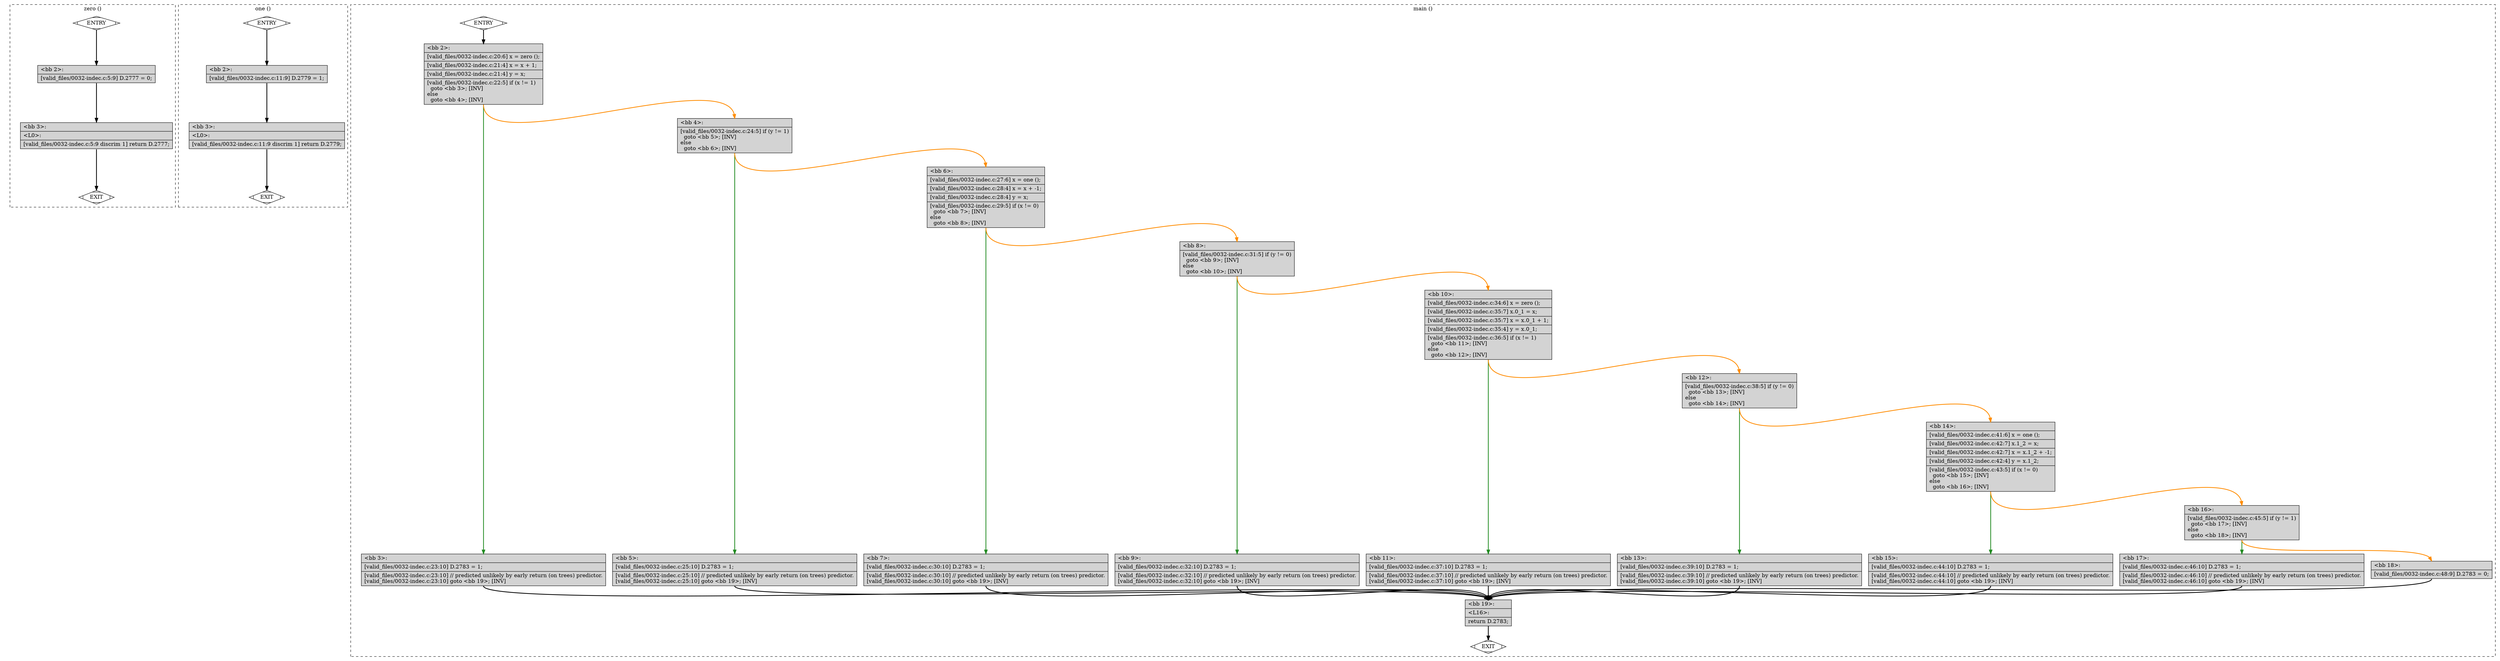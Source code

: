 digraph "a-0032-indec.c.015t.cfg" {
overlap=false;
subgraph "cluster_zero" {
	style="dashed";
	color="black";
	label="zero ()";
	fn_0_basic_block_0 [shape=Mdiamond,style=filled,fillcolor=white,label="ENTRY"];

	fn_0_basic_block_1 [shape=Mdiamond,style=filled,fillcolor=white,label="EXIT"];

	fn_0_basic_block_2 [shape=record,style=filled,fillcolor=lightgrey,label="{\<bb\ 2\>:\l\
|[valid_files/0032-indec.c:5:9]\ D.2777\ =\ 0;\l\
}"];

	fn_0_basic_block_3 [shape=record,style=filled,fillcolor=lightgrey,label="{\<bb\ 3\>:\l\
|\<L0\>:\l\
|[valid_files/0032-indec.c:5:9\ discrim\ 1]\ return\ D.2777;\l\
}"];

	fn_0_basic_block_0:s -> fn_0_basic_block_2:n [style="solid,bold",color=black,weight=100,constraint=true];
	fn_0_basic_block_2:s -> fn_0_basic_block_3:n [style="solid,bold",color=black,weight=100,constraint=true];
	fn_0_basic_block_3:s -> fn_0_basic_block_1:n [style="solid,bold",color=black,weight=10,constraint=true];
	fn_0_basic_block_0:s -> fn_0_basic_block_1:n [style="invis",constraint=true];
}
subgraph "cluster_one" {
	style="dashed";
	color="black";
	label="one ()";
	fn_1_basic_block_0 [shape=Mdiamond,style=filled,fillcolor=white,label="ENTRY"];

	fn_1_basic_block_1 [shape=Mdiamond,style=filled,fillcolor=white,label="EXIT"];

	fn_1_basic_block_2 [shape=record,style=filled,fillcolor=lightgrey,label="{\<bb\ 2\>:\l\
|[valid_files/0032-indec.c:11:9]\ D.2779\ =\ 1;\l\
}"];

	fn_1_basic_block_3 [shape=record,style=filled,fillcolor=lightgrey,label="{\<bb\ 3\>:\l\
|\<L0\>:\l\
|[valid_files/0032-indec.c:11:9\ discrim\ 1]\ return\ D.2779;\l\
}"];

	fn_1_basic_block_0:s -> fn_1_basic_block_2:n [style="solid,bold",color=black,weight=100,constraint=true];
	fn_1_basic_block_2:s -> fn_1_basic_block_3:n [style="solid,bold",color=black,weight=100,constraint=true];
	fn_1_basic_block_3:s -> fn_1_basic_block_1:n [style="solid,bold",color=black,weight=10,constraint=true];
	fn_1_basic_block_0:s -> fn_1_basic_block_1:n [style="invis",constraint=true];
}
subgraph "cluster_main" {
	style="dashed";
	color="black";
	label="main ()";
	fn_2_basic_block_0 [shape=Mdiamond,style=filled,fillcolor=white,label="ENTRY"];

	fn_2_basic_block_1 [shape=Mdiamond,style=filled,fillcolor=white,label="EXIT"];

	fn_2_basic_block_2 [shape=record,style=filled,fillcolor=lightgrey,label="{\<bb\ 2\>:\l\
|[valid_files/0032-indec.c:20:6]\ x\ =\ zero\ ();\l\
|[valid_files/0032-indec.c:21:4]\ x\ =\ x\ +\ 1;\l\
|[valid_files/0032-indec.c:21:4]\ y\ =\ x;\l\
|[valid_files/0032-indec.c:22:5]\ if\ (x\ !=\ 1)\l\
\ \ goto\ \<bb\ 3\>;\ [INV]\l\
else\l\
\ \ goto\ \<bb\ 4\>;\ [INV]\l\
}"];

	fn_2_basic_block_3 [shape=record,style=filled,fillcolor=lightgrey,label="{\<bb\ 3\>:\l\
|[valid_files/0032-indec.c:23:10]\ D.2783\ =\ 1;\l\
|[valid_files/0032-indec.c:23:10]\ //\ predicted\ unlikely\ by\ early\ return\ (on\ trees)\ predictor.\l\
[valid_files/0032-indec.c:23:10]\ goto\ \<bb\ 19\>;\ [INV]\l\
}"];

	fn_2_basic_block_4 [shape=record,style=filled,fillcolor=lightgrey,label="{\<bb\ 4\>:\l\
|[valid_files/0032-indec.c:24:5]\ if\ (y\ !=\ 1)\l\
\ \ goto\ \<bb\ 5\>;\ [INV]\l\
else\l\
\ \ goto\ \<bb\ 6\>;\ [INV]\l\
}"];

	fn_2_basic_block_5 [shape=record,style=filled,fillcolor=lightgrey,label="{\<bb\ 5\>:\l\
|[valid_files/0032-indec.c:25:10]\ D.2783\ =\ 1;\l\
|[valid_files/0032-indec.c:25:10]\ //\ predicted\ unlikely\ by\ early\ return\ (on\ trees)\ predictor.\l\
[valid_files/0032-indec.c:25:10]\ goto\ \<bb\ 19\>;\ [INV]\l\
}"];

	fn_2_basic_block_6 [shape=record,style=filled,fillcolor=lightgrey,label="{\<bb\ 6\>:\l\
|[valid_files/0032-indec.c:27:6]\ x\ =\ one\ ();\l\
|[valid_files/0032-indec.c:28:4]\ x\ =\ x\ +\ -1;\l\
|[valid_files/0032-indec.c:28:4]\ y\ =\ x;\l\
|[valid_files/0032-indec.c:29:5]\ if\ (x\ !=\ 0)\l\
\ \ goto\ \<bb\ 7\>;\ [INV]\l\
else\l\
\ \ goto\ \<bb\ 8\>;\ [INV]\l\
}"];

	fn_2_basic_block_7 [shape=record,style=filled,fillcolor=lightgrey,label="{\<bb\ 7\>:\l\
|[valid_files/0032-indec.c:30:10]\ D.2783\ =\ 1;\l\
|[valid_files/0032-indec.c:30:10]\ //\ predicted\ unlikely\ by\ early\ return\ (on\ trees)\ predictor.\l\
[valid_files/0032-indec.c:30:10]\ goto\ \<bb\ 19\>;\ [INV]\l\
}"];

	fn_2_basic_block_8 [shape=record,style=filled,fillcolor=lightgrey,label="{\<bb\ 8\>:\l\
|[valid_files/0032-indec.c:31:5]\ if\ (y\ !=\ 0)\l\
\ \ goto\ \<bb\ 9\>;\ [INV]\l\
else\l\
\ \ goto\ \<bb\ 10\>;\ [INV]\l\
}"];

	fn_2_basic_block_9 [shape=record,style=filled,fillcolor=lightgrey,label="{\<bb\ 9\>:\l\
|[valid_files/0032-indec.c:32:10]\ D.2783\ =\ 1;\l\
|[valid_files/0032-indec.c:32:10]\ //\ predicted\ unlikely\ by\ early\ return\ (on\ trees)\ predictor.\l\
[valid_files/0032-indec.c:32:10]\ goto\ \<bb\ 19\>;\ [INV]\l\
}"];

	fn_2_basic_block_10 [shape=record,style=filled,fillcolor=lightgrey,label="{\<bb\ 10\>:\l\
|[valid_files/0032-indec.c:34:6]\ x\ =\ zero\ ();\l\
|[valid_files/0032-indec.c:35:7]\ x.0_1\ =\ x;\l\
|[valid_files/0032-indec.c:35:7]\ x\ =\ x.0_1\ +\ 1;\l\
|[valid_files/0032-indec.c:35:4]\ y\ =\ x.0_1;\l\
|[valid_files/0032-indec.c:36:5]\ if\ (x\ !=\ 1)\l\
\ \ goto\ \<bb\ 11\>;\ [INV]\l\
else\l\
\ \ goto\ \<bb\ 12\>;\ [INV]\l\
}"];

	fn_2_basic_block_11 [shape=record,style=filled,fillcolor=lightgrey,label="{\<bb\ 11\>:\l\
|[valid_files/0032-indec.c:37:10]\ D.2783\ =\ 1;\l\
|[valid_files/0032-indec.c:37:10]\ //\ predicted\ unlikely\ by\ early\ return\ (on\ trees)\ predictor.\l\
[valid_files/0032-indec.c:37:10]\ goto\ \<bb\ 19\>;\ [INV]\l\
}"];

	fn_2_basic_block_12 [shape=record,style=filled,fillcolor=lightgrey,label="{\<bb\ 12\>:\l\
|[valid_files/0032-indec.c:38:5]\ if\ (y\ !=\ 0)\l\
\ \ goto\ \<bb\ 13\>;\ [INV]\l\
else\l\
\ \ goto\ \<bb\ 14\>;\ [INV]\l\
}"];

	fn_2_basic_block_13 [shape=record,style=filled,fillcolor=lightgrey,label="{\<bb\ 13\>:\l\
|[valid_files/0032-indec.c:39:10]\ D.2783\ =\ 1;\l\
|[valid_files/0032-indec.c:39:10]\ //\ predicted\ unlikely\ by\ early\ return\ (on\ trees)\ predictor.\l\
[valid_files/0032-indec.c:39:10]\ goto\ \<bb\ 19\>;\ [INV]\l\
}"];

	fn_2_basic_block_14 [shape=record,style=filled,fillcolor=lightgrey,label="{\<bb\ 14\>:\l\
|[valid_files/0032-indec.c:41:6]\ x\ =\ one\ ();\l\
|[valid_files/0032-indec.c:42:7]\ x.1_2\ =\ x;\l\
|[valid_files/0032-indec.c:42:7]\ x\ =\ x.1_2\ +\ -1;\l\
|[valid_files/0032-indec.c:42:4]\ y\ =\ x.1_2;\l\
|[valid_files/0032-indec.c:43:5]\ if\ (x\ !=\ 0)\l\
\ \ goto\ \<bb\ 15\>;\ [INV]\l\
else\l\
\ \ goto\ \<bb\ 16\>;\ [INV]\l\
}"];

	fn_2_basic_block_15 [shape=record,style=filled,fillcolor=lightgrey,label="{\<bb\ 15\>:\l\
|[valid_files/0032-indec.c:44:10]\ D.2783\ =\ 1;\l\
|[valid_files/0032-indec.c:44:10]\ //\ predicted\ unlikely\ by\ early\ return\ (on\ trees)\ predictor.\l\
[valid_files/0032-indec.c:44:10]\ goto\ \<bb\ 19\>;\ [INV]\l\
}"];

	fn_2_basic_block_16 [shape=record,style=filled,fillcolor=lightgrey,label="{\<bb\ 16\>:\l\
|[valid_files/0032-indec.c:45:5]\ if\ (y\ !=\ 1)\l\
\ \ goto\ \<bb\ 17\>;\ [INV]\l\
else\l\
\ \ goto\ \<bb\ 18\>;\ [INV]\l\
}"];

	fn_2_basic_block_17 [shape=record,style=filled,fillcolor=lightgrey,label="{\<bb\ 17\>:\l\
|[valid_files/0032-indec.c:46:10]\ D.2783\ =\ 1;\l\
|[valid_files/0032-indec.c:46:10]\ //\ predicted\ unlikely\ by\ early\ return\ (on\ trees)\ predictor.\l\
[valid_files/0032-indec.c:46:10]\ goto\ \<bb\ 19\>;\ [INV]\l\
}"];

	fn_2_basic_block_18 [shape=record,style=filled,fillcolor=lightgrey,label="{\<bb\ 18\>:\l\
|[valid_files/0032-indec.c:48:9]\ D.2783\ =\ 0;\l\
}"];

	fn_2_basic_block_19 [shape=record,style=filled,fillcolor=lightgrey,label="{\<bb\ 19\>:\l\
|\<L16\>:\l\
|return\ D.2783;\l\
}"];

	fn_2_basic_block_0:s -> fn_2_basic_block_2:n [style="solid,bold",color=black,weight=100,constraint=true];
	fn_2_basic_block_2:s -> fn_2_basic_block_3:n [style="solid,bold",color=forestgreen,weight=10,constraint=true];
	fn_2_basic_block_2:s -> fn_2_basic_block_4:n [style="solid,bold",color=darkorange,weight=10,constraint=true];
	fn_2_basic_block_3:s -> fn_2_basic_block_19:n [style="solid,bold",color=black,weight=100,constraint=true];
	fn_2_basic_block_4:s -> fn_2_basic_block_5:n [style="solid,bold",color=forestgreen,weight=10,constraint=true];
	fn_2_basic_block_4:s -> fn_2_basic_block_6:n [style="solid,bold",color=darkorange,weight=10,constraint=true];
	fn_2_basic_block_5:s -> fn_2_basic_block_19:n [style="solid,bold",color=black,weight=100,constraint=true];
	fn_2_basic_block_6:s -> fn_2_basic_block_7:n [style="solid,bold",color=forestgreen,weight=10,constraint=true];
	fn_2_basic_block_6:s -> fn_2_basic_block_8:n [style="solid,bold",color=darkorange,weight=10,constraint=true];
	fn_2_basic_block_7:s -> fn_2_basic_block_19:n [style="solid,bold",color=black,weight=100,constraint=true];
	fn_2_basic_block_8:s -> fn_2_basic_block_9:n [style="solid,bold",color=forestgreen,weight=10,constraint=true];
	fn_2_basic_block_8:s -> fn_2_basic_block_10:n [style="solid,bold",color=darkorange,weight=10,constraint=true];
	fn_2_basic_block_9:s -> fn_2_basic_block_19:n [style="solid,bold",color=black,weight=100,constraint=true];
	fn_2_basic_block_10:s -> fn_2_basic_block_11:n [style="solid,bold",color=forestgreen,weight=10,constraint=true];
	fn_2_basic_block_10:s -> fn_2_basic_block_12:n [style="solid,bold",color=darkorange,weight=10,constraint=true];
	fn_2_basic_block_11:s -> fn_2_basic_block_19:n [style="solid,bold",color=black,weight=100,constraint=true];
	fn_2_basic_block_12:s -> fn_2_basic_block_13:n [style="solid,bold",color=forestgreen,weight=10,constraint=true];
	fn_2_basic_block_12:s -> fn_2_basic_block_14:n [style="solid,bold",color=darkorange,weight=10,constraint=true];
	fn_2_basic_block_13:s -> fn_2_basic_block_19:n [style="solid,bold",color=black,weight=100,constraint=true];
	fn_2_basic_block_14:s -> fn_2_basic_block_15:n [style="solid,bold",color=forestgreen,weight=10,constraint=true];
	fn_2_basic_block_14:s -> fn_2_basic_block_16:n [style="solid,bold",color=darkorange,weight=10,constraint=true];
	fn_2_basic_block_15:s -> fn_2_basic_block_19:n [style="solid,bold",color=black,weight=100,constraint=true];
	fn_2_basic_block_16:s -> fn_2_basic_block_17:n [style="solid,bold",color=forestgreen,weight=10,constraint=true];
	fn_2_basic_block_16:s -> fn_2_basic_block_18:n [style="solid,bold",color=darkorange,weight=10,constraint=true];
	fn_2_basic_block_17:s -> fn_2_basic_block_19:n [style="solid,bold",color=black,weight=100,constraint=true];
	fn_2_basic_block_18:s -> fn_2_basic_block_19:n [style="solid,bold",color=black,weight=100,constraint=true];
	fn_2_basic_block_19:s -> fn_2_basic_block_1:n [style="solid,bold",color=black,weight=10,constraint=true];
	fn_2_basic_block_0:s -> fn_2_basic_block_1:n [style="invis",constraint=true];
}
}

